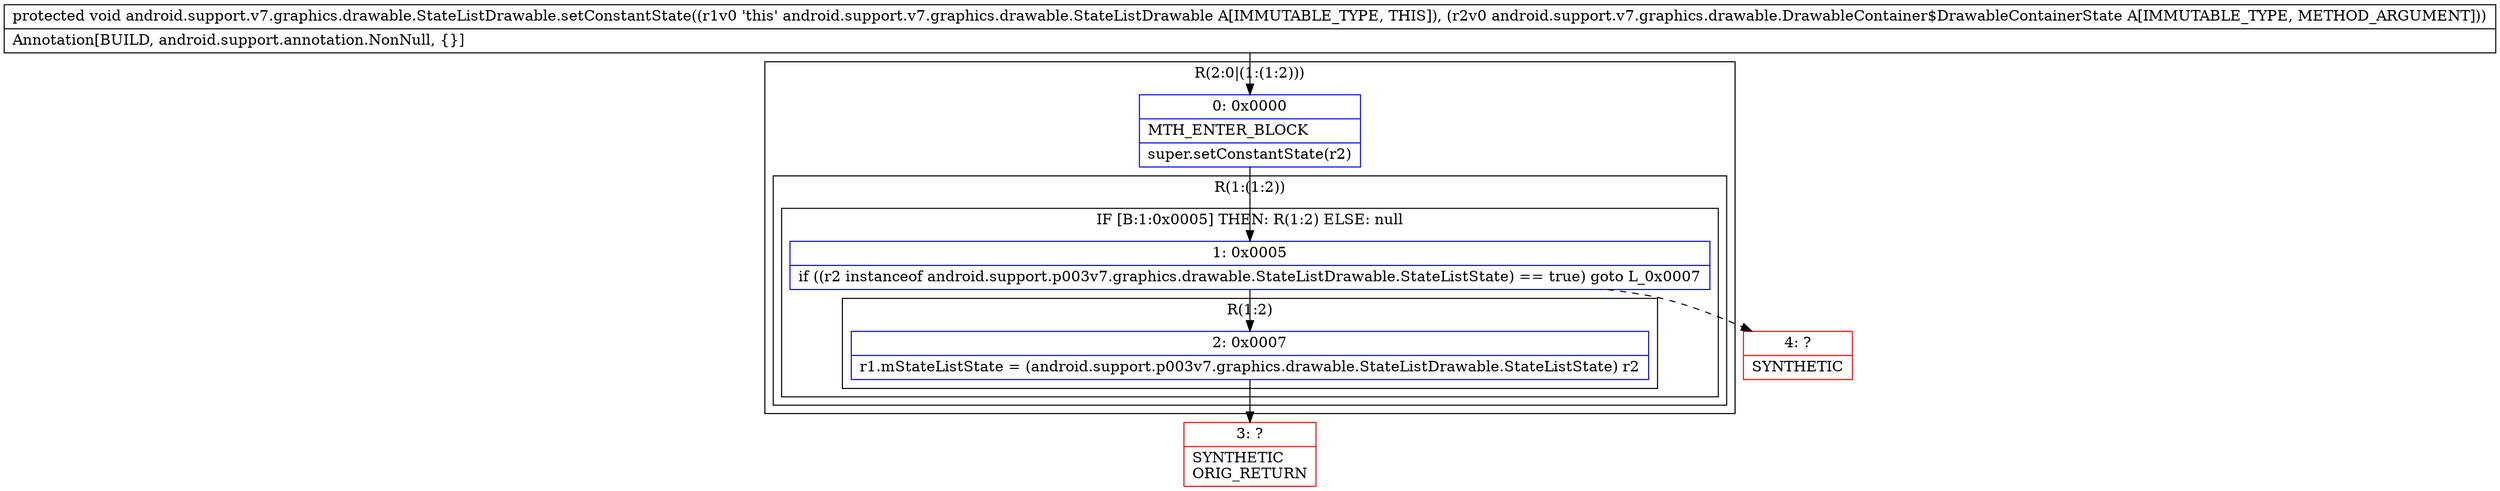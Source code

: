 digraph "CFG forandroid.support.v7.graphics.drawable.StateListDrawable.setConstantState(Landroid\/support\/v7\/graphics\/drawable\/DrawableContainer$DrawableContainerState;)V" {
subgraph cluster_Region_38508776 {
label = "R(2:0|(1:(1:2)))";
node [shape=record,color=blue];
Node_0 [shape=record,label="{0\:\ 0x0000|MTH_ENTER_BLOCK\l|super.setConstantState(r2)\l}"];
subgraph cluster_Region_237009796 {
label = "R(1:(1:2))";
node [shape=record,color=blue];
subgraph cluster_IfRegion_949322844 {
label = "IF [B:1:0x0005] THEN: R(1:2) ELSE: null";
node [shape=record,color=blue];
Node_1 [shape=record,label="{1\:\ 0x0005|if ((r2 instanceof android.support.p003v7.graphics.drawable.StateListDrawable.StateListState) == true) goto L_0x0007\l}"];
subgraph cluster_Region_1830492862 {
label = "R(1:2)";
node [shape=record,color=blue];
Node_2 [shape=record,label="{2\:\ 0x0007|r1.mStateListState = (android.support.p003v7.graphics.drawable.StateListDrawable.StateListState) r2\l}"];
}
}
}
}
Node_3 [shape=record,color=red,label="{3\:\ ?|SYNTHETIC\lORIG_RETURN\l}"];
Node_4 [shape=record,color=red,label="{4\:\ ?|SYNTHETIC\l}"];
MethodNode[shape=record,label="{protected void android.support.v7.graphics.drawable.StateListDrawable.setConstantState((r1v0 'this' android.support.v7.graphics.drawable.StateListDrawable A[IMMUTABLE_TYPE, THIS]), (r2v0 android.support.v7.graphics.drawable.DrawableContainer$DrawableContainerState A[IMMUTABLE_TYPE, METHOD_ARGUMENT]))  | Annotation[BUILD, android.support.annotation.NonNull, \{\}]\l}"];
MethodNode -> Node_0;
Node_0 -> Node_1;
Node_1 -> Node_2;
Node_1 -> Node_4[style=dashed];
Node_2 -> Node_3;
}

